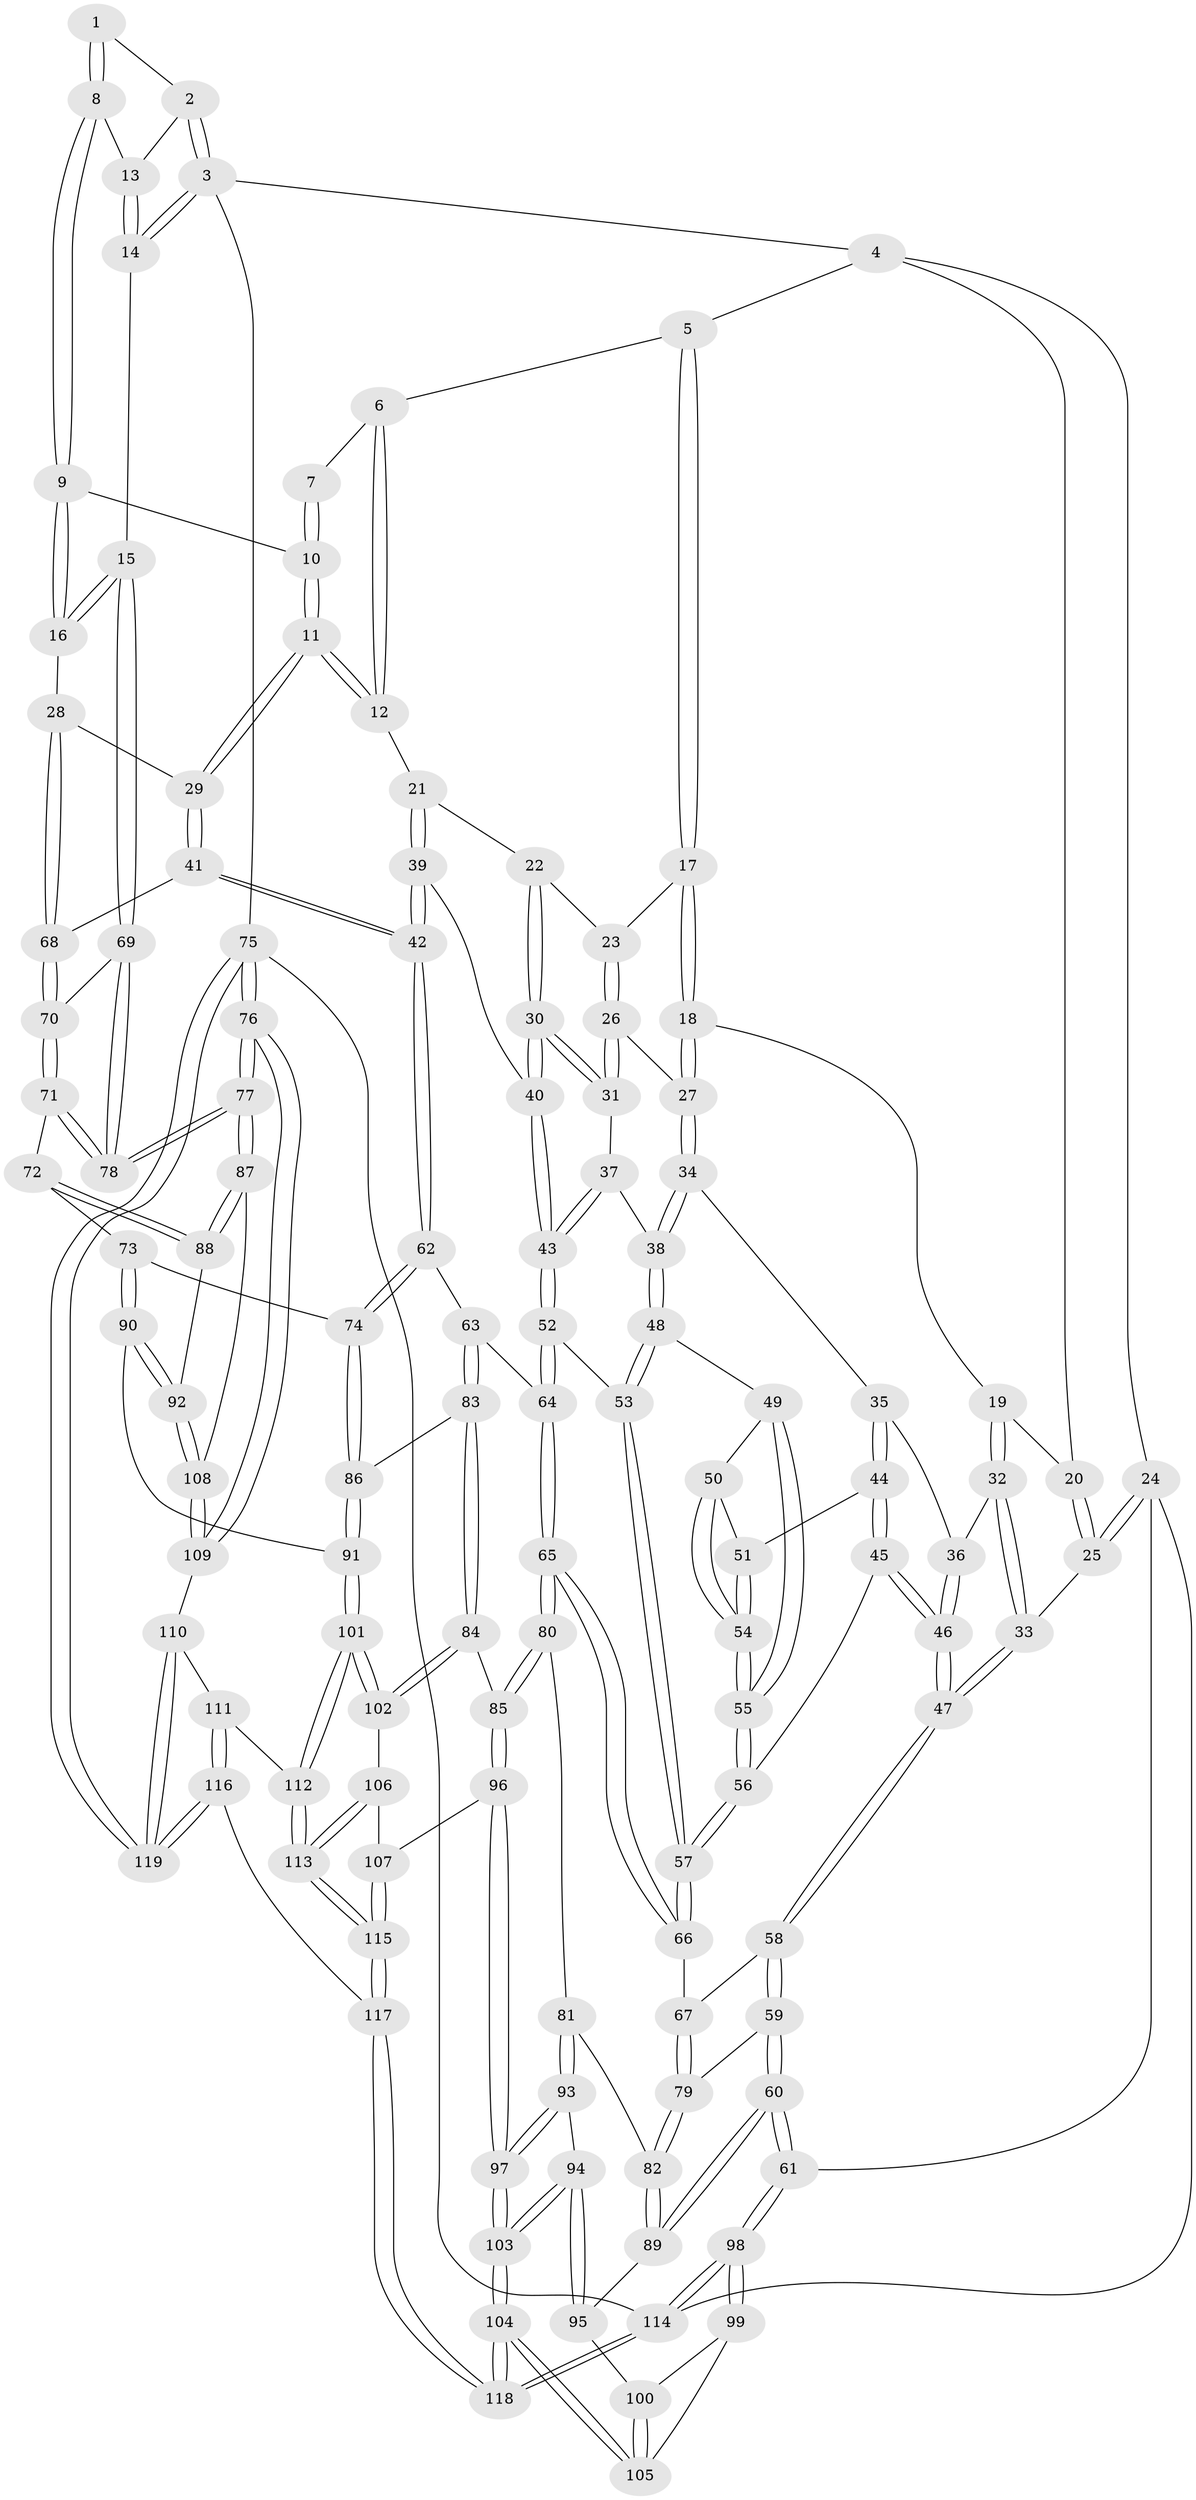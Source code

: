 // coarse degree distribution, {3: 0.17647058823529413, 4: 0.45588235294117646, 5: 0.25, 6: 0.07352941176470588, 2: 0.029411764705882353, 7: 0.014705882352941176}
// Generated by graph-tools (version 1.1) at 2025/24/03/03/25 07:24:33]
// undirected, 119 vertices, 294 edges
graph export_dot {
graph [start="1"]
  node [color=gray90,style=filled];
  1 [pos="+0.9739780574277558+0"];
  2 [pos="+1+0"];
  3 [pos="+1+0"];
  4 [pos="+0.2653686719491841+0"];
  5 [pos="+0.3367798804592671+0"];
  6 [pos="+0.6272520624831465+0"];
  7 [pos="+0.8701651759796981+0"];
  8 [pos="+0.9093199830149971+0.08260637185502286"];
  9 [pos="+0.8790142455104709+0.1242618648839753"];
  10 [pos="+0.7959541362305933+0.14817966173540495"];
  11 [pos="+0.7390462856326692+0.2064164128641709"];
  12 [pos="+0.6565847464204645+0.17389998843647841"];
  13 [pos="+0.9639303637890453+0.09658341818329971"];
  14 [pos="+1+0.2906142288354225"];
  15 [pos="+1+0.3218205360259301"];
  16 [pos="+1+0.3222319461582094"];
  17 [pos="+0.3647157174475277+0"];
  18 [pos="+0.20659683036704082+0.20555192627845875"];
  19 [pos="+0.20356162803658848+0.20522333449001484"];
  20 [pos="+0.12000916575518147+0.05631965698108522"];
  21 [pos="+0.5956309327490389+0.19561507873334613"];
  22 [pos="+0.46137601347657475+0.15486608953065495"];
  23 [pos="+0.418117743528303+0.1168157905487656"];
  24 [pos="+0+0.21555543066793703"];
  25 [pos="+0+0.2197003527943058"];
  26 [pos="+0.29253482495394734+0.24860355148750032"];
  27 [pos="+0.27301320984651173+0.2510062467244919"];
  28 [pos="+1+0.32389591751648283"];
  29 [pos="+0.7640029412900615+0.25016389965542063"];
  30 [pos="+0.4011585786049783+0.32741661916978737"];
  31 [pos="+0.3969882078402591+0.325873603808834"];
  32 [pos="+0.06291252955469623+0.29807524081719006"];
  33 [pos="+0.02052681570160884+0.29497653362169624"];
  34 [pos="+0.2439411970045699+0.3638218172329535"];
  35 [pos="+0.11302053082259209+0.337453092529237"];
  36 [pos="+0.10679499364940506+0.3330927334760312"];
  37 [pos="+0.2970396525318633+0.35958228945570686"];
  38 [pos="+0.24437794193128962+0.3645925207718394"];
  39 [pos="+0.5325707326454818+0.3724484154746456"];
  40 [pos="+0.4507275487202056+0.4023589138240926"];
  41 [pos="+0.7457208098891132+0.4803556626932638"];
  42 [pos="+0.7227298893697618+0.4913186588009637"];
  43 [pos="+0.42287493982117036+0.4583738291134686"];
  44 [pos="+0.13846868588440675+0.4052360605804165"];
  45 [pos="+0.09864827274694654+0.5305923773239821"];
  46 [pos="+0.09681742320402952+0.5309880991900567"];
  47 [pos="+0.07102422806727077+0.5382642233319437"];
  48 [pos="+0.24985036771424501+0.4043385899597628"];
  49 [pos="+0.21938766537812102+0.42609788634032136"];
  50 [pos="+0.16822761852491383+0.4177297149218297"];
  51 [pos="+0.1396494974569977+0.40617010224200156"];
  52 [pos="+0.4158340685580458+0.47501693234496334"];
  53 [pos="+0.285400413536887+0.44304093710650944"];
  54 [pos="+0.17864090265961935+0.47821759144094056"];
  55 [pos="+0.17943999598343172+0.4800248658011718"];
  56 [pos="+0.16237824866902817+0.5306035294398439"];
  57 [pos="+0.2152992611322004+0.5589935626284742"];
  58 [pos="+0.054295324754062506+0.5525293070386218"];
  59 [pos="+0+0.6074820108748167"];
  60 [pos="+0+0.6489826748768894"];
  61 [pos="+0+0.6591232415255243"];
  62 [pos="+0.6688410773665213+0.5677905747351388"];
  63 [pos="+0.6153262536984423+0.598091007264186"];
  64 [pos="+0.4213628372620792+0.5310982102451269"];
  65 [pos="+0.3497086322988428+0.6363696317106098"];
  66 [pos="+0.24861442390658808+0.6023697115694884"];
  67 [pos="+0.17161782597210123+0.6714049490838756"];
  68 [pos="+0.8174116824059806+0.5007616372926212"];
  69 [pos="+1+0.35991580433927584"];
  70 [pos="+0.8993507448660343+0.6399775948221073"];
  71 [pos="+0.9004394832828183+0.6433232239238302"];
  72 [pos="+0.9002994620227814+0.644034000198272"];
  73 [pos="+0.8182058003484798+0.7351485464554937"];
  74 [pos="+0.7426368289235784+0.6995365281397548"];
  75 [pos="+1+1"];
  76 [pos="+1+0.992955437397741"];
  77 [pos="+1+0.7936853941700464"];
  78 [pos="+1+0.6337737911162824"];
  79 [pos="+0.15672276792604675+0.7007797973782043"];
  80 [pos="+0.35531236402832406+0.6639814277860489"];
  81 [pos="+0.2626953033676487+0.7558000116080704"];
  82 [pos="+0.15747801624182656+0.7263616848690491"];
  83 [pos="+0.5606223065205441+0.7478303411148394"];
  84 [pos="+0.5302857819948169+0.7701712937412382"];
  85 [pos="+0.44808658504799453+0.7724644777282539"];
  86 [pos="+0.6704728726495175+0.7840205204408743"];
  87 [pos="+1+0.7899553214265669"];
  88 [pos="+0.9757503829084468+0.765127747674401"];
  89 [pos="+0.1325616720249758+0.7620180540881774"];
  90 [pos="+0.8237688721273905+0.8320029594829466"];
  91 [pos="+0.7148855939211559+0.8401345546963548"];
  92 [pos="+0.8658626338724682+0.87369355694335"];
  93 [pos="+0.2624507187064394+0.7579905895766862"];
  94 [pos="+0.18599449195828308+0.8386627133938679"];
  95 [pos="+0.13115873969535663+0.7982538774969372"];
  96 [pos="+0.3714600026950808+0.9106227437942592"];
  97 [pos="+0.32661175883137616+0.948900063460207"];
  98 [pos="+0+0.7549300120448638"];
  99 [pos="+0+0.7906332408857057"];
  100 [pos="+0.09542935636162872+0.826733284042803"];
  101 [pos="+0.6701001536398304+0.9145373627816361"];
  102 [pos="+0.5585815690598545+0.8465486418028659"];
  103 [pos="+0.2732800622457172+1"];
  104 [pos="+0.2227256008024556+1"];
  105 [pos="+0.09028945390108788+0.9420416434181791"];
  106 [pos="+0.544349327903119+0.9097435024725727"];
  107 [pos="+0.4667906293756033+0.9339528736692111"];
  108 [pos="+0.8681456399808292+0.8811325797015053"];
  109 [pos="+0.8733964001675557+0.9067178556504994"];
  110 [pos="+0.8665307754296763+0.9272908367538212"];
  111 [pos="+0.7484025901507966+0.9569574689149518"];
  112 [pos="+0.6703846400099022+0.9224806317799236"];
  113 [pos="+0.5985513207964059+1"];
  114 [pos="+0+1"];
  115 [pos="+0.5937156716989125+1"];
  116 [pos="+0.6847691781792279+1"];
  117 [pos="+0.5897211219842576+1"];
  118 [pos="+0.2158818318602107+1"];
  119 [pos="+0.8948368559433613+1"];
  1 -- 2;
  1 -- 8;
  1 -- 8;
  2 -- 3;
  2 -- 3;
  2 -- 13;
  3 -- 4;
  3 -- 14;
  3 -- 14;
  3 -- 75;
  4 -- 5;
  4 -- 20;
  4 -- 24;
  5 -- 6;
  5 -- 17;
  5 -- 17;
  6 -- 7;
  6 -- 12;
  6 -- 12;
  7 -- 10;
  7 -- 10;
  8 -- 9;
  8 -- 9;
  8 -- 13;
  9 -- 10;
  9 -- 16;
  9 -- 16;
  10 -- 11;
  10 -- 11;
  11 -- 12;
  11 -- 12;
  11 -- 29;
  11 -- 29;
  12 -- 21;
  13 -- 14;
  13 -- 14;
  14 -- 15;
  15 -- 16;
  15 -- 16;
  15 -- 69;
  15 -- 69;
  16 -- 28;
  17 -- 18;
  17 -- 18;
  17 -- 23;
  18 -- 19;
  18 -- 27;
  18 -- 27;
  19 -- 20;
  19 -- 32;
  19 -- 32;
  20 -- 25;
  20 -- 25;
  21 -- 22;
  21 -- 39;
  21 -- 39;
  22 -- 23;
  22 -- 30;
  22 -- 30;
  23 -- 26;
  23 -- 26;
  24 -- 25;
  24 -- 25;
  24 -- 61;
  24 -- 114;
  25 -- 33;
  26 -- 27;
  26 -- 31;
  26 -- 31;
  27 -- 34;
  27 -- 34;
  28 -- 29;
  28 -- 68;
  28 -- 68;
  29 -- 41;
  29 -- 41;
  30 -- 31;
  30 -- 31;
  30 -- 40;
  30 -- 40;
  31 -- 37;
  32 -- 33;
  32 -- 33;
  32 -- 36;
  33 -- 47;
  33 -- 47;
  34 -- 35;
  34 -- 38;
  34 -- 38;
  35 -- 36;
  35 -- 44;
  35 -- 44;
  36 -- 46;
  36 -- 46;
  37 -- 38;
  37 -- 43;
  37 -- 43;
  38 -- 48;
  38 -- 48;
  39 -- 40;
  39 -- 42;
  39 -- 42;
  40 -- 43;
  40 -- 43;
  41 -- 42;
  41 -- 42;
  41 -- 68;
  42 -- 62;
  42 -- 62;
  43 -- 52;
  43 -- 52;
  44 -- 45;
  44 -- 45;
  44 -- 51;
  45 -- 46;
  45 -- 46;
  45 -- 56;
  46 -- 47;
  46 -- 47;
  47 -- 58;
  47 -- 58;
  48 -- 49;
  48 -- 53;
  48 -- 53;
  49 -- 50;
  49 -- 55;
  49 -- 55;
  50 -- 51;
  50 -- 54;
  50 -- 54;
  51 -- 54;
  51 -- 54;
  52 -- 53;
  52 -- 64;
  52 -- 64;
  53 -- 57;
  53 -- 57;
  54 -- 55;
  54 -- 55;
  55 -- 56;
  55 -- 56;
  56 -- 57;
  56 -- 57;
  57 -- 66;
  57 -- 66;
  58 -- 59;
  58 -- 59;
  58 -- 67;
  59 -- 60;
  59 -- 60;
  59 -- 79;
  60 -- 61;
  60 -- 61;
  60 -- 89;
  60 -- 89;
  61 -- 98;
  61 -- 98;
  62 -- 63;
  62 -- 74;
  62 -- 74;
  63 -- 64;
  63 -- 83;
  63 -- 83;
  64 -- 65;
  64 -- 65;
  65 -- 66;
  65 -- 66;
  65 -- 80;
  65 -- 80;
  66 -- 67;
  67 -- 79;
  67 -- 79;
  68 -- 70;
  68 -- 70;
  69 -- 70;
  69 -- 78;
  69 -- 78;
  70 -- 71;
  70 -- 71;
  71 -- 72;
  71 -- 78;
  71 -- 78;
  72 -- 73;
  72 -- 88;
  72 -- 88;
  73 -- 74;
  73 -- 90;
  73 -- 90;
  74 -- 86;
  74 -- 86;
  75 -- 76;
  75 -- 76;
  75 -- 119;
  75 -- 119;
  75 -- 114;
  76 -- 77;
  76 -- 77;
  76 -- 109;
  76 -- 109;
  77 -- 78;
  77 -- 78;
  77 -- 87;
  77 -- 87;
  79 -- 82;
  79 -- 82;
  80 -- 81;
  80 -- 85;
  80 -- 85;
  81 -- 82;
  81 -- 93;
  81 -- 93;
  82 -- 89;
  82 -- 89;
  83 -- 84;
  83 -- 84;
  83 -- 86;
  84 -- 85;
  84 -- 102;
  84 -- 102;
  85 -- 96;
  85 -- 96;
  86 -- 91;
  86 -- 91;
  87 -- 88;
  87 -- 88;
  87 -- 108;
  88 -- 92;
  89 -- 95;
  90 -- 91;
  90 -- 92;
  90 -- 92;
  91 -- 101;
  91 -- 101;
  92 -- 108;
  92 -- 108;
  93 -- 94;
  93 -- 97;
  93 -- 97;
  94 -- 95;
  94 -- 95;
  94 -- 103;
  94 -- 103;
  95 -- 100;
  96 -- 97;
  96 -- 97;
  96 -- 107;
  97 -- 103;
  97 -- 103;
  98 -- 99;
  98 -- 99;
  98 -- 114;
  98 -- 114;
  99 -- 100;
  99 -- 105;
  100 -- 105;
  100 -- 105;
  101 -- 102;
  101 -- 102;
  101 -- 112;
  101 -- 112;
  102 -- 106;
  103 -- 104;
  103 -- 104;
  104 -- 105;
  104 -- 105;
  104 -- 118;
  104 -- 118;
  106 -- 107;
  106 -- 113;
  106 -- 113;
  107 -- 115;
  107 -- 115;
  108 -- 109;
  108 -- 109;
  109 -- 110;
  110 -- 111;
  110 -- 119;
  110 -- 119;
  111 -- 112;
  111 -- 116;
  111 -- 116;
  112 -- 113;
  112 -- 113;
  113 -- 115;
  113 -- 115;
  114 -- 118;
  114 -- 118;
  115 -- 117;
  115 -- 117;
  116 -- 117;
  116 -- 119;
  116 -- 119;
  117 -- 118;
  117 -- 118;
}
